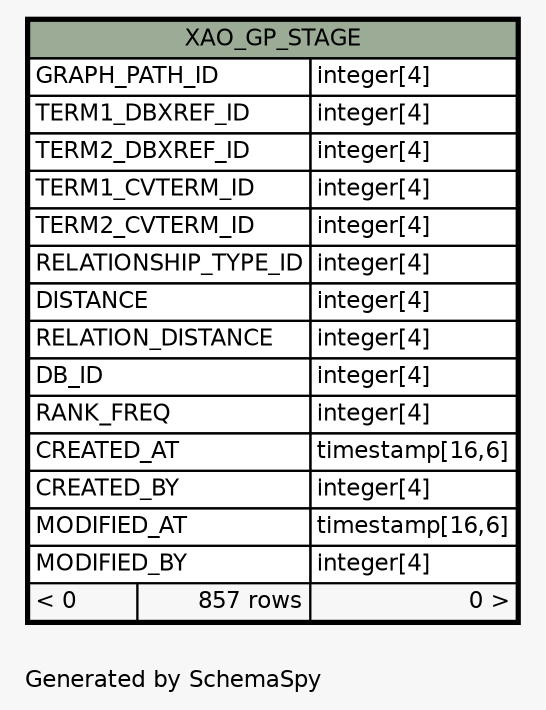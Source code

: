 // dot 2.38.0 on Windows 10 10.0
// SchemaSpy rev Unknown
digraph "oneDegreeRelationshipsDiagram" {
  graph [
    rankdir="RL"
    bgcolor="#f7f7f7"
    label="\nGenerated by SchemaSpy"
    labeljust="l"
    nodesep="0.18"
    ranksep="0.46"
    fontname="Helvetica"
    fontsize="11"
  ];
  node [
    fontname="Helvetica"
    fontsize="11"
    shape="plaintext"
  ];
  edge [
    arrowsize="0.8"
  ];
  "XAO_GP_STAGE" [
    label=<
    <TABLE BORDER="2" CELLBORDER="1" CELLSPACING="0" BGCOLOR="#ffffff">
      <TR><TD COLSPAN="3" BGCOLOR="#9bab96" ALIGN="CENTER">XAO_GP_STAGE</TD></TR>
      <TR><TD PORT="GRAPH_PATH_ID" COLSPAN="2" ALIGN="LEFT">GRAPH_PATH_ID</TD><TD PORT="GRAPH_PATH_ID.type" ALIGN="LEFT">integer[4]</TD></TR>
      <TR><TD PORT="TERM1_DBXREF_ID" COLSPAN="2" ALIGN="LEFT">TERM1_DBXREF_ID</TD><TD PORT="TERM1_DBXREF_ID.type" ALIGN="LEFT">integer[4]</TD></TR>
      <TR><TD PORT="TERM2_DBXREF_ID" COLSPAN="2" ALIGN="LEFT">TERM2_DBXREF_ID</TD><TD PORT="TERM2_DBXREF_ID.type" ALIGN="LEFT">integer[4]</TD></TR>
      <TR><TD PORT="TERM1_CVTERM_ID" COLSPAN="2" ALIGN="LEFT">TERM1_CVTERM_ID</TD><TD PORT="TERM1_CVTERM_ID.type" ALIGN="LEFT">integer[4]</TD></TR>
      <TR><TD PORT="TERM2_CVTERM_ID" COLSPAN="2" ALIGN="LEFT">TERM2_CVTERM_ID</TD><TD PORT="TERM2_CVTERM_ID.type" ALIGN="LEFT">integer[4]</TD></TR>
      <TR><TD PORT="RELATIONSHIP_TYPE_ID" COLSPAN="2" ALIGN="LEFT">RELATIONSHIP_TYPE_ID</TD><TD PORT="RELATIONSHIP_TYPE_ID.type" ALIGN="LEFT">integer[4]</TD></TR>
      <TR><TD PORT="DISTANCE" COLSPAN="2" ALIGN="LEFT">DISTANCE</TD><TD PORT="DISTANCE.type" ALIGN="LEFT">integer[4]</TD></TR>
      <TR><TD PORT="RELATION_DISTANCE" COLSPAN="2" ALIGN="LEFT">RELATION_DISTANCE</TD><TD PORT="RELATION_DISTANCE.type" ALIGN="LEFT">integer[4]</TD></TR>
      <TR><TD PORT="DB_ID" COLSPAN="2" ALIGN="LEFT">DB_ID</TD><TD PORT="DB_ID.type" ALIGN="LEFT">integer[4]</TD></TR>
      <TR><TD PORT="RANK_FREQ" COLSPAN="2" ALIGN="LEFT">RANK_FREQ</TD><TD PORT="RANK_FREQ.type" ALIGN="LEFT">integer[4]</TD></TR>
      <TR><TD PORT="CREATED_AT" COLSPAN="2" ALIGN="LEFT">CREATED_AT</TD><TD PORT="CREATED_AT.type" ALIGN="LEFT">timestamp[16,6]</TD></TR>
      <TR><TD PORT="CREATED_BY" COLSPAN="2" ALIGN="LEFT">CREATED_BY</TD><TD PORT="CREATED_BY.type" ALIGN="LEFT">integer[4]</TD></TR>
      <TR><TD PORT="MODIFIED_AT" COLSPAN="2" ALIGN="LEFT">MODIFIED_AT</TD><TD PORT="MODIFIED_AT.type" ALIGN="LEFT">timestamp[16,6]</TD></TR>
      <TR><TD PORT="MODIFIED_BY" COLSPAN="2" ALIGN="LEFT">MODIFIED_BY</TD><TD PORT="MODIFIED_BY.type" ALIGN="LEFT">integer[4]</TD></TR>
      <TR><TD ALIGN="LEFT" BGCOLOR="#f7f7f7">&lt; 0</TD><TD ALIGN="RIGHT" BGCOLOR="#f7f7f7">857 rows</TD><TD ALIGN="RIGHT" BGCOLOR="#f7f7f7">0 &gt;</TD></TR>
    </TABLE>>
    URL="XAO_GP_STAGE.html"
    tooltip="XAO_GP_STAGE"
  ];
}
